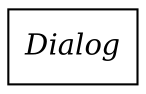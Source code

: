 strict digraph interface_diagram {
  rankdir=LR;
  Dialog[
    label="Dialog",
    URL="Dialog.html",
    tooltip="org.lamsfoundation.lams.common.Dialog",
    fontname="Times-Italic",
    shape="record"
  ];
}
